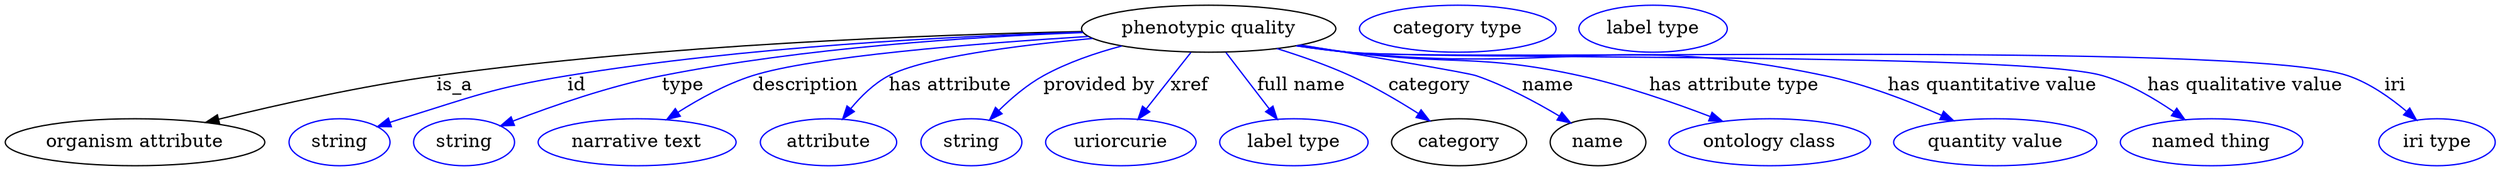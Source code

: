 digraph {
	graph [bb="0,0,1896,123"];
	node [label="\N"];
	"phenotypic quality"	[height=0.5,
		label="phenotypic quality",
		pos="914.79,105",
		width=2.69];
	"organism attribute"	[height=0.5,
		pos="98.791,18",
		width=2.7442];
	"phenotypic quality" -> "organism attribute"	[label=is_a,
		lp="346.79,61.5",
		pos="e,153.23,33.064 818.58,102.64 702.82,99.982 502.8,92.141 332.79,69 274.88,61.118 209.96,46.8 163.21,35.499"];
	id	[color=blue,
		height=0.5,
		label=string,
		pos="253.79,18",
		width=1.0652];
	"phenotypic quality" -> id	[color=blue,
		label=id,
		lp="434.79,61.5",
		pos="e,283.18,29.714 819,102.32 720.34,99.375 562.44,91.275 427.79,69 380.52,61.179 327.84,44.941 292.96,33.085",
		style=solid];
	type	[color=blue,
		height=0.5,
		label=string,
		pos="348.79,18",
		width=1.0652];
	"phenotypic quality" -> type	[color=blue,
		label=type,
		lp="515.79,61.5",
		pos="e,376.62,30.512 819.16,102.05 734.49,98.88 607.92,90.592 499.79,69 460.13,61.081 416.43,45.86 386.3,34.283",
		style=solid];
	description	[color=blue,
		height=0.5,
		label="narrative text",
		pos="480.79,18",
		width=2.0943];
	"phenotypic quality" -> description	[color=blue,
		label=description,
		lp="608.29,61.5",
		pos="e,503.17,35.41 823.23,99.104 736.76,93.698 613.69,83.757 567.79,69 547.92,62.611 527.59,51.251 511.59,40.971",
		style=solid];
	"has attribute"	[color=blue,
		height=0.5,
		label=attribute,
		pos="625.79,18",
		width=1.4443];
	"phenotypic quality" -> "has attribute"	[color=blue,
		label="has attribute",
		lp="717.79,61.5",
		pos="e,636.25,35.753 826.18,97.641 767.72,92.249 697.22,83.104 670.79,69 659.63,63.046 649.87,53.184 642.31,43.784",
		style=solid];
	"provided by"	[color=blue,
		height=0.5,
		label=string,
		pos="733.79,18",
		width=1.0652];
	"phenotypic quality" -> "provided by"	[color=blue,
		label="provided by",
		lp="831.29,61.5",
		pos="e,747.69,35.117 848.75,91.826 828.73,86.533 807.18,79.149 788.79,69 776.31,62.111 764.36,51.857 754.81,42.425",
		style=solid];
	xref	[color=blue,
		height=0.5,
		label=uriorcurie,
		pos="847.79,18",
		width=1.5887];
	"phenotypic quality" -> xref	[color=blue,
		label=xref,
		lp="900.29,61.5",
		pos="e,860.87,35.597 901.23,86.799 891.48,74.426 878.18,57.555 867.29,43.738",
		style=solid];
	"full name"	[color=blue,
		height=0.5,
		label="label type",
		pos="979.79,18",
		width=1.5707];
	"phenotypic quality" -> "full name"	[color=blue,
		label="full name",
		lp="985.29,61.5",
		pos="e,967.1,35.597 927.94,86.799 937.41,74.426 950.31,57.555 960.87,43.738",
		style=solid];
	category	[height=0.5,
		pos="1105.8,18",
		width=1.4263];
	"phenotypic quality" -> category	[color=blue,
		label=category,
		lp="1083.3,61.5",
		pos="e,1083.7,34.247 966.8,89.789 984.86,84.164 1005,77.095 1022.8,69 1040.8,60.774 1059.9,49.524 1075.1,39.778",
		style=solid];
	name	[height=0.5,
		pos="1211.8,18",
		width=1.011];
	"phenotypic quality" -> name	[color=blue,
		label=name,
		lp="1173.8,61.5",
		pos="e,1190.9,32.786 984.97,92.511 1041.4,83.184 1112.3,71.226 1118.8,69 1141.1,61.326 1164.4,48.746 1182.2,38.125",
		style=solid];
	"has attribute type"	[color=blue,
		height=0.5,
		label="ontology class",
		pos="1342.8,18",
		width=2.1304];
	"phenotypic quality" -> "has attribute type"	[color=blue,
		label="has attribute type",
		lp="1315.8,61.5",
		pos="e,1306.8,34.014 983.99,92.314 996.23,90.414 1008.9,88.561 1020.8,87 1099.2,76.735 1120.6,86.001 1197.8,69 1231.9,61.497 1269.1,48.573 \
1297.2,37.745",
		style=solid];
	"has quantitative value"	[color=blue,
		height=0.5,
		label="quantity value",
		pos="1514.8,18",
		width=2.1484];
	"phenotypic quality" -> "has quantitative value"	[color=blue,
		label="has quantitative value",
		lp="1512.8,61.5",
		pos="e,1483.1,34.477 982.22,92.051 995,90.109 1008.3,88.309 1020.8,87 1181.9,70.15 1226.3,102.49 1384.8,69 1415.6,62.482 1448.8,49.639 \
1473.9,38.602",
		style=solid];
	"has qualitative value"	[color=blue,
		height=0.5,
		label="named thing",
		pos="1679.8,18",
		width=1.9318];
	"phenotypic quality" -> "has qualitative value"	[color=blue,
		label="has qualitative value",
		lp="1705.3,61.5",
		pos="e,1659.4,35.403 981.63,91.952 994.58,89.994 1008.1,88.213 1020.8,87 1084.5,80.918 1535.4,87.108 1596.8,69 1616.2,63.273 1635.7,51.877 \
1650.9,41.409",
		style=solid];
	iri	[color=blue,
		height=0.5,
		label="iri type",
		pos="1851.8,18",
		width=1.2277];
	"phenotypic quality" -> iri	[color=blue,
		label=iri,
		lp="1819.8,61.5",
		pos="e,1836.1,34.935 981.34,91.916 994.38,89.948 1008,88.173 1020.8,87 1105.2,79.268 1703.5,96.383 1783.8,69 1800.4,63.333 1816.4,52.025 \
1828.6,41.594",
		style=solid];
	"named thing_category"	[color=blue,
		height=0.5,
		label="category type",
		pos="1104.8,105",
		width=2.0762];
	attribute_name	[color=blue,
		height=0.5,
		label="label type",
		pos="1253.8,105",
		width=1.5707];
}
